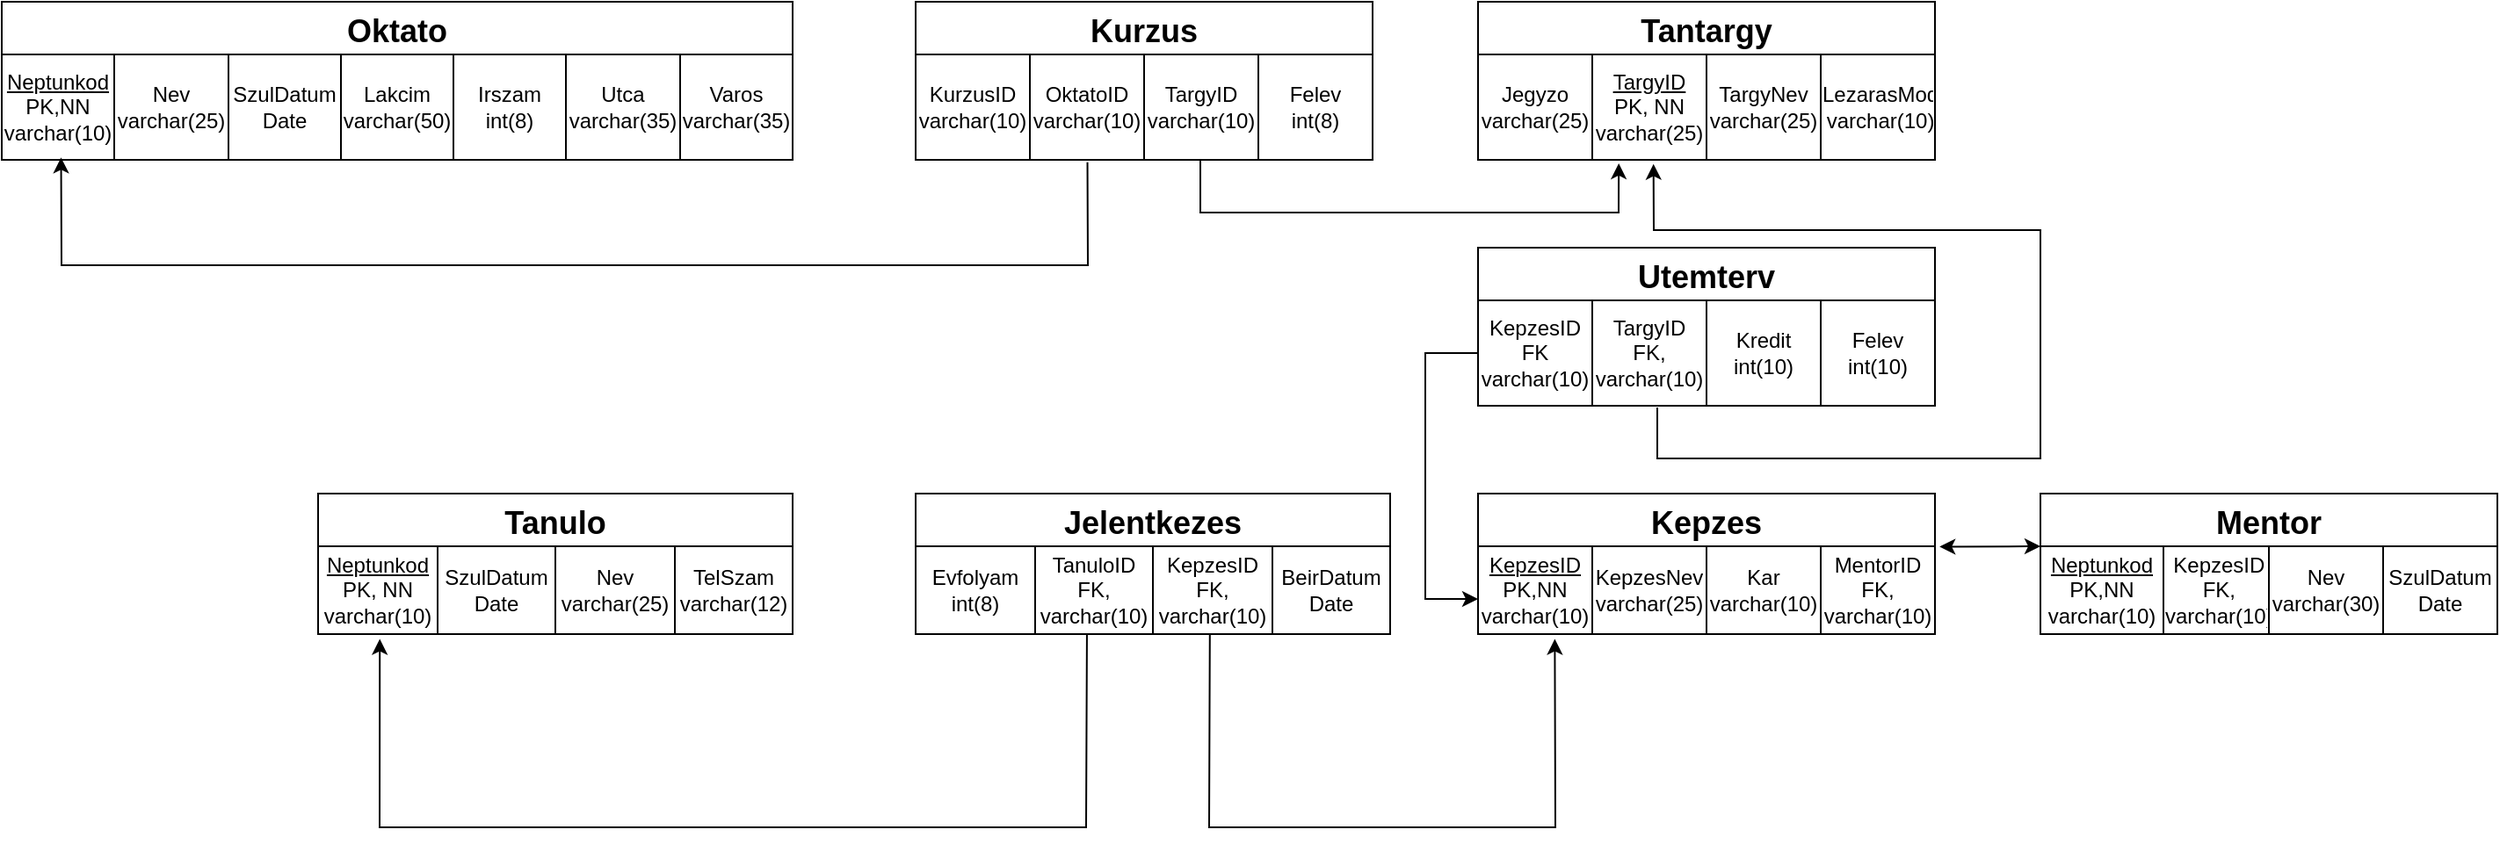 <mxfile version="24.8.8">
  <diagram name="1 oldal" id="Zkny08iMjBWawAZ-t5_4">
    <mxGraphModel dx="1167" dy="598" grid="1" gridSize="10" guides="1" tooltips="1" connect="1" arrows="1" fold="1" page="1" pageScale="1" pageWidth="1920" pageHeight="1200" math="0" shadow="0">
      <root>
        <mxCell id="0" />
        <mxCell id="1" parent="0" />
        <mxCell id="mQ0ELFFnczbYgJfdqgnJ-1" value="Tanulo" style="shape=table;startSize=30;container=1;collapsible=0;childLayout=tableLayout;fontStyle=1;fontSize=18;" parent="1" vertex="1">
          <mxGeometry x="260" y="810" width="270" height="80" as="geometry" />
        </mxCell>
        <mxCell id="mQ0ELFFnczbYgJfdqgnJ-2" value="" style="shape=tableRow;horizontal=0;startSize=0;swimlaneHead=0;swimlaneBody=0;strokeColor=inherit;top=0;left=0;bottom=0;right=0;collapsible=0;dropTarget=0;fillColor=none;points=[[0,0.5],[1,0.5]];portConstraint=eastwest;" parent="mQ0ELFFnczbYgJfdqgnJ-1" vertex="1">
          <mxGeometry y="30" width="270" height="50" as="geometry" />
        </mxCell>
        <mxCell id="mQ0ELFFnczbYgJfdqgnJ-3" value="&lt;div&gt;&lt;u&gt;Neptunkod&lt;/u&gt;&lt;/div&gt;&lt;div&gt;PK, NN varchar(10)&lt;br&gt;&lt;/div&gt;" style="shape=partialRectangle;html=1;whiteSpace=wrap;connectable=0;strokeColor=inherit;overflow=hidden;fillColor=none;top=0;left=0;bottom=0;right=0;pointerEvents=1;" parent="mQ0ELFFnczbYgJfdqgnJ-2" vertex="1">
          <mxGeometry width="68" height="50" as="geometry">
            <mxRectangle width="68" height="50" as="alternateBounds" />
          </mxGeometry>
        </mxCell>
        <mxCell id="mQ0ELFFnczbYgJfdqgnJ-4" value="&lt;div&gt;SzulDatum&lt;/div&gt;&lt;div&gt;Date&lt;br&gt;&lt;/div&gt;" style="shape=partialRectangle;html=1;whiteSpace=wrap;connectable=0;strokeColor=inherit;overflow=hidden;fillColor=none;top=0;left=0;bottom=0;right=0;pointerEvents=1;" parent="mQ0ELFFnczbYgJfdqgnJ-2" vertex="1">
          <mxGeometry x="68" width="67" height="50" as="geometry">
            <mxRectangle width="67" height="50" as="alternateBounds" />
          </mxGeometry>
        </mxCell>
        <mxCell id="mQ0ELFFnczbYgJfdqgnJ-5" value="&lt;div&gt;Nev&lt;/div&gt;varchar(25)" style="shape=partialRectangle;html=1;whiteSpace=wrap;connectable=0;strokeColor=inherit;overflow=hidden;fillColor=none;top=0;left=0;bottom=0;right=0;pointerEvents=1;" parent="mQ0ELFFnczbYgJfdqgnJ-2" vertex="1">
          <mxGeometry x="135" width="68" height="50" as="geometry">
            <mxRectangle width="68" height="50" as="alternateBounds" />
          </mxGeometry>
        </mxCell>
        <mxCell id="mQ0ELFFnczbYgJfdqgnJ-6" value="&lt;div&gt;TelSzam&lt;/div&gt;varchar(12)" style="shape=partialRectangle;html=1;whiteSpace=wrap;connectable=0;strokeColor=inherit;overflow=hidden;fillColor=none;top=0;left=0;bottom=0;right=0;pointerEvents=1;" parent="mQ0ELFFnczbYgJfdqgnJ-2" vertex="1">
          <mxGeometry x="203" width="67" height="50" as="geometry">
            <mxRectangle width="67" height="50" as="alternateBounds" />
          </mxGeometry>
        </mxCell>
        <mxCell id="mQ0ELFFnczbYgJfdqgnJ-7" value="Kepzes" style="shape=table;startSize=30;container=1;collapsible=0;childLayout=tableLayout;fontStyle=1;fontSize=18;" parent="1" vertex="1">
          <mxGeometry x="920" y="810" width="260" height="80" as="geometry" />
        </mxCell>
        <mxCell id="mQ0ELFFnczbYgJfdqgnJ-8" value="" style="shape=tableRow;horizontal=0;startSize=0;swimlaneHead=0;swimlaneBody=0;strokeColor=inherit;top=0;left=0;bottom=0;right=0;collapsible=0;dropTarget=0;fillColor=none;points=[[0,0.5],[1,0.5]];portConstraint=eastwest;" parent="mQ0ELFFnczbYgJfdqgnJ-7" vertex="1">
          <mxGeometry y="30" width="260" height="50" as="geometry" />
        </mxCell>
        <mxCell id="mQ0ELFFnczbYgJfdqgnJ-9" value="&lt;div&gt;&lt;u&gt;KepzesID&lt;/u&gt;&lt;/div&gt;&lt;div&gt;PK,NN&lt;/div&gt;&lt;div&gt;varchar(10)&lt;br&gt;&lt;/div&gt;" style="shape=partialRectangle;html=1;whiteSpace=wrap;connectable=0;strokeColor=inherit;overflow=hidden;fillColor=none;top=0;left=0;bottom=0;right=0;pointerEvents=1;" parent="mQ0ELFFnczbYgJfdqgnJ-8" vertex="1">
          <mxGeometry width="65" height="50" as="geometry">
            <mxRectangle width="65" height="50" as="alternateBounds" />
          </mxGeometry>
        </mxCell>
        <mxCell id="mQ0ELFFnczbYgJfdqgnJ-10" value="&lt;div&gt;KepzesNev&lt;/div&gt;varchar(25)" style="shape=partialRectangle;html=1;whiteSpace=wrap;connectable=0;strokeColor=inherit;overflow=hidden;fillColor=none;top=0;left=0;bottom=0;right=0;pointerEvents=1;" parent="mQ0ELFFnczbYgJfdqgnJ-8" vertex="1">
          <mxGeometry x="65" width="65" height="50" as="geometry">
            <mxRectangle width="65" height="50" as="alternateBounds" />
          </mxGeometry>
        </mxCell>
        <mxCell id="mQ0ELFFnczbYgJfdqgnJ-11" value="&lt;div&gt;Kar&lt;/div&gt;varchar(10)" style="shape=partialRectangle;html=1;whiteSpace=wrap;connectable=0;strokeColor=inherit;overflow=hidden;fillColor=none;top=0;left=0;bottom=0;right=0;pointerEvents=1;" parent="mQ0ELFFnczbYgJfdqgnJ-8" vertex="1">
          <mxGeometry x="130" width="65" height="50" as="geometry">
            <mxRectangle width="65" height="50" as="alternateBounds" />
          </mxGeometry>
        </mxCell>
        <mxCell id="mQ0ELFFnczbYgJfdqgnJ-12" value="&lt;div&gt;MentorID&lt;/div&gt;&lt;div&gt;FK,&lt;br&gt;&lt;/div&gt;varchar(10)" style="shape=partialRectangle;html=1;whiteSpace=wrap;connectable=0;strokeColor=inherit;overflow=hidden;fillColor=none;top=0;left=0;bottom=0;right=0;pointerEvents=1;" parent="mQ0ELFFnczbYgJfdqgnJ-8" vertex="1">
          <mxGeometry x="195" width="65" height="50" as="geometry">
            <mxRectangle width="65" height="50" as="alternateBounds" />
          </mxGeometry>
        </mxCell>
        <mxCell id="mQ0ELFFnczbYgJfdqgnJ-13" value="Jelentkezes" style="shape=table;startSize=30;container=1;collapsible=0;childLayout=tableLayout;fontSize=18;fontStyle=1" parent="1" vertex="1">
          <mxGeometry x="600" y="810" width="270" height="80" as="geometry" />
        </mxCell>
        <mxCell id="mQ0ELFFnczbYgJfdqgnJ-14" value="" style="shape=tableRow;horizontal=0;startSize=0;swimlaneHead=0;swimlaneBody=0;strokeColor=inherit;top=0;left=0;bottom=0;right=0;collapsible=0;dropTarget=0;fillColor=none;points=[[0,0.5],[1,0.5]];portConstraint=eastwest;" parent="mQ0ELFFnczbYgJfdqgnJ-13" vertex="1">
          <mxGeometry y="30" width="270" height="50" as="geometry" />
        </mxCell>
        <mxCell id="mQ0ELFFnczbYgJfdqgnJ-15" value="&lt;div&gt;Evfolyam&lt;/div&gt;&lt;div&gt;int(8)&lt;br&gt;&lt;/div&gt;" style="shape=partialRectangle;html=1;whiteSpace=wrap;connectable=0;strokeColor=inherit;overflow=hidden;fillColor=none;top=0;left=0;bottom=0;right=0;pointerEvents=1;" parent="mQ0ELFFnczbYgJfdqgnJ-14" vertex="1">
          <mxGeometry width="68" height="50" as="geometry">
            <mxRectangle width="68" height="50" as="alternateBounds" />
          </mxGeometry>
        </mxCell>
        <mxCell id="mQ0ELFFnczbYgJfdqgnJ-16" value="&lt;div&gt;TanuloID&lt;/div&gt;FK, varchar(10)" style="shape=partialRectangle;html=1;whiteSpace=wrap;connectable=0;strokeColor=inherit;overflow=hidden;fillColor=none;top=0;left=0;bottom=0;right=0;pointerEvents=1;" parent="mQ0ELFFnczbYgJfdqgnJ-14" vertex="1">
          <mxGeometry x="68" width="67" height="50" as="geometry">
            <mxRectangle width="67" height="50" as="alternateBounds" />
          </mxGeometry>
        </mxCell>
        <mxCell id="mQ0ELFFnczbYgJfdqgnJ-17" value="&lt;div&gt;KepzesID&lt;/div&gt;&lt;div&gt;FK, varchar(10)&lt;br&gt;&lt;/div&gt;" style="shape=partialRectangle;html=1;whiteSpace=wrap;connectable=0;strokeColor=inherit;overflow=hidden;fillColor=none;top=0;left=0;bottom=0;right=0;pointerEvents=1;" parent="mQ0ELFFnczbYgJfdqgnJ-14" vertex="1">
          <mxGeometry x="135" width="68" height="50" as="geometry">
            <mxRectangle width="68" height="50" as="alternateBounds" />
          </mxGeometry>
        </mxCell>
        <mxCell id="mQ0ELFFnczbYgJfdqgnJ-18" value="&lt;div&gt;BeirDatum&lt;/div&gt;Date" style="shape=partialRectangle;html=1;whiteSpace=wrap;connectable=0;strokeColor=inherit;overflow=hidden;fillColor=none;top=0;left=0;bottom=0;right=0;pointerEvents=1;" parent="mQ0ELFFnczbYgJfdqgnJ-14" vertex="1">
          <mxGeometry x="203" width="67" height="50" as="geometry">
            <mxRectangle width="67" height="50" as="alternateBounds" />
          </mxGeometry>
        </mxCell>
        <mxCell id="mQ0ELFFnczbYgJfdqgnJ-19" value="Mentor" style="shape=table;startSize=30;container=1;collapsible=0;childLayout=tableLayout;fontStyle=1;fontSize=18;" parent="1" vertex="1">
          <mxGeometry x="1240" y="810" width="260" height="80" as="geometry" />
        </mxCell>
        <mxCell id="mQ0ELFFnczbYgJfdqgnJ-20" value="" style="shape=tableRow;horizontal=0;startSize=0;swimlaneHead=0;swimlaneBody=0;strokeColor=inherit;top=0;left=0;bottom=0;right=0;collapsible=0;dropTarget=0;fillColor=none;points=[[0,0.5],[1,0.5]];portConstraint=eastwest;" parent="mQ0ELFFnczbYgJfdqgnJ-19" vertex="1">
          <mxGeometry y="30" width="260" height="50" as="geometry" />
        </mxCell>
        <mxCell id="mQ0ELFFnczbYgJfdqgnJ-21" value="&lt;div&gt;&lt;u&gt;Neptunkod&lt;/u&gt;&lt;/div&gt;&lt;div&gt;PK,NN&lt;/div&gt;&lt;div&gt;varchar(10)&lt;br&gt;&lt;/div&gt;" style="shape=partialRectangle;html=1;whiteSpace=wrap;connectable=0;strokeColor=inherit;overflow=hidden;fillColor=none;top=0;left=0;bottom=0;right=0;pointerEvents=1;" parent="mQ0ELFFnczbYgJfdqgnJ-20" vertex="1">
          <mxGeometry width="70" height="50" as="geometry">
            <mxRectangle width="70" height="50" as="alternateBounds" />
          </mxGeometry>
        </mxCell>
        <mxCell id="mQ0ELFFnczbYgJfdqgnJ-22" value="&lt;div&gt;KepzesID&lt;/div&gt;FK, varchar(10)" style="shape=partialRectangle;html=1;whiteSpace=wrap;connectable=0;strokeColor=inherit;overflow=hidden;fillColor=none;top=0;left=0;bottom=0;right=0;pointerEvents=1;" parent="mQ0ELFFnczbYgJfdqgnJ-20" vertex="1">
          <mxGeometry x="70" width="60" height="50" as="geometry">
            <mxRectangle width="60" height="50" as="alternateBounds" />
          </mxGeometry>
        </mxCell>
        <mxCell id="mQ0ELFFnczbYgJfdqgnJ-23" value="&lt;div&gt;Nev&lt;/div&gt;varchar(30)" style="shape=partialRectangle;html=1;whiteSpace=wrap;connectable=0;strokeColor=inherit;overflow=hidden;fillColor=none;top=0;left=0;bottom=0;right=0;pointerEvents=1;" parent="mQ0ELFFnczbYgJfdqgnJ-20" vertex="1">
          <mxGeometry x="130" width="65" height="50" as="geometry">
            <mxRectangle width="65" height="50" as="alternateBounds" />
          </mxGeometry>
        </mxCell>
        <mxCell id="mQ0ELFFnczbYgJfdqgnJ-24" value="SzulDatum&lt;br&gt;Date" style="shape=partialRectangle;html=1;whiteSpace=wrap;connectable=0;strokeColor=inherit;overflow=hidden;fillColor=none;top=0;left=0;bottom=0;right=0;pointerEvents=1;" parent="mQ0ELFFnczbYgJfdqgnJ-20" vertex="1">
          <mxGeometry x="195" width="65" height="50" as="geometry">
            <mxRectangle width="65" height="50" as="alternateBounds" />
          </mxGeometry>
        </mxCell>
        <mxCell id="mQ0ELFFnczbYgJfdqgnJ-25" value="Utemterv" style="shape=table;startSize=30;container=1;collapsible=0;childLayout=tableLayout;fontStyle=1;fontSize=18;" parent="1" vertex="1">
          <mxGeometry x="920" y="670" width="260" height="90" as="geometry" />
        </mxCell>
        <mxCell id="mQ0ELFFnczbYgJfdqgnJ-26" value="" style="shape=tableRow;horizontal=0;startSize=0;swimlaneHead=0;swimlaneBody=0;strokeColor=inherit;top=0;left=0;bottom=0;right=0;collapsible=0;dropTarget=0;fillColor=none;points=[[0,0.5],[1,0.5]];portConstraint=eastwest;" parent="mQ0ELFFnczbYgJfdqgnJ-25" vertex="1">
          <mxGeometry y="30" width="260" height="60" as="geometry" />
        </mxCell>
        <mxCell id="mQ0ELFFnczbYgJfdqgnJ-27" value="&lt;div&gt;KepzesID&lt;/div&gt;&lt;div&gt;FK&lt;br&gt;&lt;/div&gt;varchar(10)" style="shape=partialRectangle;html=1;whiteSpace=wrap;connectable=0;strokeColor=inherit;overflow=hidden;fillColor=none;top=0;left=0;bottom=0;right=0;pointerEvents=1;" parent="mQ0ELFFnczbYgJfdqgnJ-26" vertex="1">
          <mxGeometry width="65" height="60" as="geometry">
            <mxRectangle width="65" height="60" as="alternateBounds" />
          </mxGeometry>
        </mxCell>
        <mxCell id="mQ0ELFFnczbYgJfdqgnJ-28" value="&lt;div&gt;TargyID&lt;/div&gt;&lt;div&gt;FK,&lt;/div&gt;&lt;div&gt;varchar(10)&lt;br&gt;&lt;/div&gt;" style="shape=partialRectangle;html=1;whiteSpace=wrap;connectable=0;strokeColor=inherit;overflow=hidden;fillColor=none;top=0;left=0;bottom=0;right=0;pointerEvents=1;" parent="mQ0ELFFnczbYgJfdqgnJ-26" vertex="1">
          <mxGeometry x="65" width="65" height="60" as="geometry">
            <mxRectangle width="65" height="60" as="alternateBounds" />
          </mxGeometry>
        </mxCell>
        <mxCell id="mQ0ELFFnczbYgJfdqgnJ-29" value="&lt;div&gt;Kredit&lt;/div&gt;int(10)" style="shape=partialRectangle;html=1;whiteSpace=wrap;connectable=0;strokeColor=inherit;overflow=hidden;fillColor=none;top=0;left=0;bottom=0;right=0;pointerEvents=1;" parent="mQ0ELFFnczbYgJfdqgnJ-26" vertex="1">
          <mxGeometry x="130" width="65" height="60" as="geometry">
            <mxRectangle width="65" height="60" as="alternateBounds" />
          </mxGeometry>
        </mxCell>
        <mxCell id="mQ0ELFFnczbYgJfdqgnJ-30" value="&lt;div&gt;Felev&lt;/div&gt;int(10)" style="shape=partialRectangle;html=1;whiteSpace=wrap;connectable=0;strokeColor=inherit;overflow=hidden;fillColor=none;top=0;left=0;bottom=0;right=0;pointerEvents=1;" parent="mQ0ELFFnczbYgJfdqgnJ-26" vertex="1">
          <mxGeometry x="195" width="65" height="60" as="geometry">
            <mxRectangle width="65" height="60" as="alternateBounds" />
          </mxGeometry>
        </mxCell>
        <mxCell id="mQ0ELFFnczbYgJfdqgnJ-31" value="Tantargy" style="shape=table;startSize=30;container=1;collapsible=0;childLayout=tableLayout;fontSize=18;fontStyle=1" parent="1" vertex="1">
          <mxGeometry x="920" y="530" width="260" height="90" as="geometry" />
        </mxCell>
        <mxCell id="mQ0ELFFnczbYgJfdqgnJ-32" value="" style="shape=tableRow;horizontal=0;startSize=0;swimlaneHead=0;swimlaneBody=0;strokeColor=inherit;top=0;left=0;bottom=0;right=0;collapsible=0;dropTarget=0;fillColor=none;points=[[0,0.5],[1,0.5]];portConstraint=eastwest;" parent="mQ0ELFFnczbYgJfdqgnJ-31" vertex="1">
          <mxGeometry y="30" width="260" height="60" as="geometry" />
        </mxCell>
        <mxCell id="mQ0ELFFnczbYgJfdqgnJ-33" value="&lt;div&gt;Jegyzo&lt;/div&gt;varchar(25)" style="shape=partialRectangle;html=1;whiteSpace=wrap;connectable=0;strokeColor=inherit;overflow=hidden;fillColor=none;top=0;left=0;bottom=0;right=0;pointerEvents=1;" parent="mQ0ELFFnczbYgJfdqgnJ-32" vertex="1">
          <mxGeometry width="65" height="60" as="geometry">
            <mxRectangle width="65" height="60" as="alternateBounds" />
          </mxGeometry>
        </mxCell>
        <mxCell id="mQ0ELFFnczbYgJfdqgnJ-34" value="&lt;div&gt;&lt;u&gt;TargyID&lt;/u&gt;&lt;/div&gt;&lt;div&gt;PK, NN&lt;/div&gt;&lt;div&gt;varchar(25)&lt;br&gt;&lt;/div&gt;" style="shape=partialRectangle;html=1;whiteSpace=wrap;connectable=0;strokeColor=inherit;overflow=hidden;fillColor=none;top=0;left=0;bottom=0;right=0;pointerEvents=1;" parent="mQ0ELFFnczbYgJfdqgnJ-32" vertex="1">
          <mxGeometry x="65" width="65" height="60" as="geometry">
            <mxRectangle width="65" height="60" as="alternateBounds" />
          </mxGeometry>
        </mxCell>
        <mxCell id="mQ0ELFFnczbYgJfdqgnJ-35" value="&lt;div&gt;TargyNev&lt;/div&gt;varchar(25)" style="shape=partialRectangle;html=1;whiteSpace=wrap;connectable=0;strokeColor=inherit;overflow=hidden;fillColor=none;top=0;left=0;bottom=0;right=0;pointerEvents=1;" parent="mQ0ELFFnczbYgJfdqgnJ-32" vertex="1">
          <mxGeometry x="130" width="65" height="60" as="geometry">
            <mxRectangle width="65" height="60" as="alternateBounds" />
          </mxGeometry>
        </mxCell>
        <mxCell id="mQ0ELFFnczbYgJfdqgnJ-36" value="&lt;div&gt;LezarasMod&lt;/div&gt;varchar(10)" style="shape=partialRectangle;html=1;whiteSpace=wrap;connectable=0;strokeColor=inherit;overflow=hidden;fillColor=none;top=0;left=0;bottom=0;right=0;pointerEvents=1;" parent="mQ0ELFFnczbYgJfdqgnJ-32" vertex="1">
          <mxGeometry x="195" width="65" height="60" as="geometry">
            <mxRectangle width="65" height="60" as="alternateBounds" />
          </mxGeometry>
        </mxCell>
        <mxCell id="mQ0ELFFnczbYgJfdqgnJ-37" value="Kurzus" style="shape=table;startSize=30;container=1;collapsible=0;childLayout=tableLayout;fontSize=18;fontStyle=1" parent="1" vertex="1">
          <mxGeometry x="600" y="530" width="260" height="90" as="geometry" />
        </mxCell>
        <mxCell id="mQ0ELFFnczbYgJfdqgnJ-38" value="" style="shape=tableRow;horizontal=0;startSize=0;swimlaneHead=0;swimlaneBody=0;strokeColor=inherit;top=0;left=0;bottom=0;right=0;collapsible=0;dropTarget=0;fillColor=none;points=[[0,0.5],[1,0.5]];portConstraint=eastwest;" parent="mQ0ELFFnczbYgJfdqgnJ-37" vertex="1">
          <mxGeometry y="30" width="260" height="60" as="geometry" />
        </mxCell>
        <mxCell id="mQ0ELFFnczbYgJfdqgnJ-39" value="&lt;div&gt;KurzusID&lt;/div&gt;varchar(10)" style="shape=partialRectangle;html=1;whiteSpace=wrap;connectable=0;strokeColor=inherit;overflow=hidden;fillColor=none;top=0;left=0;bottom=0;right=0;pointerEvents=1;" parent="mQ0ELFFnczbYgJfdqgnJ-38" vertex="1">
          <mxGeometry width="65" height="60" as="geometry">
            <mxRectangle width="65" height="60" as="alternateBounds" />
          </mxGeometry>
        </mxCell>
        <mxCell id="mQ0ELFFnczbYgJfdqgnJ-40" value="&lt;div&gt;OktatoID&lt;/div&gt;varchar(10)" style="shape=partialRectangle;html=1;whiteSpace=wrap;connectable=0;strokeColor=inherit;overflow=hidden;fillColor=none;top=0;left=0;bottom=0;right=0;pointerEvents=1;" parent="mQ0ELFFnczbYgJfdqgnJ-38" vertex="1">
          <mxGeometry x="65" width="65" height="60" as="geometry">
            <mxRectangle width="65" height="60" as="alternateBounds" />
          </mxGeometry>
        </mxCell>
        <mxCell id="mQ0ELFFnczbYgJfdqgnJ-41" value="&lt;div&gt;TargyID&lt;/div&gt;varchar(10)" style="shape=partialRectangle;html=1;whiteSpace=wrap;connectable=0;strokeColor=inherit;overflow=hidden;fillColor=none;top=0;left=0;bottom=0;right=0;pointerEvents=1;" parent="mQ0ELFFnczbYgJfdqgnJ-38" vertex="1">
          <mxGeometry x="130" width="65" height="60" as="geometry">
            <mxRectangle width="65" height="60" as="alternateBounds" />
          </mxGeometry>
        </mxCell>
        <mxCell id="mQ0ELFFnczbYgJfdqgnJ-42" value="&lt;div&gt;Felev&lt;/div&gt;int(8)" style="shape=partialRectangle;html=1;whiteSpace=wrap;connectable=0;strokeColor=inherit;overflow=hidden;fillColor=none;top=0;left=0;bottom=0;right=0;pointerEvents=1;" parent="mQ0ELFFnczbYgJfdqgnJ-38" vertex="1">
          <mxGeometry x="195" width="65" height="60" as="geometry">
            <mxRectangle width="65" height="60" as="alternateBounds" />
          </mxGeometry>
        </mxCell>
        <mxCell id="mQ0ELFFnczbYgJfdqgnJ-49" value="Oktato" style="shape=table;startSize=30;container=1;collapsible=0;childLayout=tableLayout;fontStyle=1;fontSize=18;" parent="1" vertex="1">
          <mxGeometry x="80" y="530" width="450" height="90" as="geometry" />
        </mxCell>
        <mxCell id="mQ0ELFFnczbYgJfdqgnJ-50" value="" style="shape=tableRow;horizontal=0;startSize=0;swimlaneHead=0;swimlaneBody=0;strokeColor=inherit;top=0;left=0;bottom=0;right=0;collapsible=0;dropTarget=0;fillColor=none;points=[[0,0.5],[1,0.5]];portConstraint=eastwest;" parent="mQ0ELFFnczbYgJfdqgnJ-49" vertex="1">
          <mxGeometry y="30" width="450" height="60" as="geometry" />
        </mxCell>
        <mxCell id="mQ0ELFFnczbYgJfdqgnJ-51" value="&lt;div&gt;&lt;u&gt;Neptunkod&lt;/u&gt;&lt;/div&gt;&lt;div&gt;PK,NN&lt;/div&gt;&lt;div&gt;varchar(10)&lt;br&gt;&lt;/div&gt;" style="shape=partialRectangle;html=1;whiteSpace=wrap;connectable=0;strokeColor=inherit;overflow=hidden;fillColor=none;top=0;left=0;bottom=0;right=0;pointerEvents=1;" parent="mQ0ELFFnczbYgJfdqgnJ-50" vertex="1">
          <mxGeometry width="64" height="60" as="geometry">
            <mxRectangle width="64" height="60" as="alternateBounds" />
          </mxGeometry>
        </mxCell>
        <mxCell id="mQ0ELFFnczbYgJfdqgnJ-52" value="&lt;div&gt;Nev&lt;/div&gt;varchar(25)" style="shape=partialRectangle;html=1;whiteSpace=wrap;connectable=0;strokeColor=inherit;overflow=hidden;fillColor=none;top=0;left=0;bottom=0;right=0;pointerEvents=1;" parent="mQ0ELFFnczbYgJfdqgnJ-50" vertex="1">
          <mxGeometry x="64" width="65" height="60" as="geometry">
            <mxRectangle width="65" height="60" as="alternateBounds" />
          </mxGeometry>
        </mxCell>
        <mxCell id="mQ0ELFFnczbYgJfdqgnJ-53" value="&lt;div&gt;SzulDatum&lt;/div&gt;Date" style="shape=partialRectangle;html=1;whiteSpace=wrap;connectable=0;strokeColor=inherit;overflow=hidden;fillColor=none;top=0;left=0;bottom=0;right=0;pointerEvents=1;" parent="mQ0ELFFnczbYgJfdqgnJ-50" vertex="1">
          <mxGeometry x="129" width="64" height="60" as="geometry">
            <mxRectangle width="64" height="60" as="alternateBounds" />
          </mxGeometry>
        </mxCell>
        <mxCell id="mQ0ELFFnczbYgJfdqgnJ-54" value="&lt;div&gt;Lakcim&lt;/div&gt;varchar(50)" style="shape=partialRectangle;html=1;whiteSpace=wrap;connectable=0;strokeColor=inherit;overflow=hidden;fillColor=none;top=0;left=0;bottom=0;right=0;pointerEvents=1;" parent="mQ0ELFFnczbYgJfdqgnJ-50" vertex="1">
          <mxGeometry x="193" width="64" height="60" as="geometry">
            <mxRectangle width="64" height="60" as="alternateBounds" />
          </mxGeometry>
        </mxCell>
        <mxCell id="mQ0ELFFnczbYgJfdqgnJ-55" value="&lt;div&gt;Irszam&lt;/div&gt;int(8)" style="shape=partialRectangle;html=1;whiteSpace=wrap;connectable=0;strokeColor=inherit;overflow=hidden;fillColor=none;top=0;left=0;bottom=0;right=0;pointerEvents=1;" parent="mQ0ELFFnczbYgJfdqgnJ-50" vertex="1">
          <mxGeometry x="257" width="64" height="60" as="geometry">
            <mxRectangle width="64" height="60" as="alternateBounds" />
          </mxGeometry>
        </mxCell>
        <mxCell id="mQ0ELFFnczbYgJfdqgnJ-56" value="&lt;div&gt;Utca&lt;/div&gt;varchar(35)" style="shape=partialRectangle;html=1;whiteSpace=wrap;connectable=0;strokeColor=inherit;overflow=hidden;fillColor=none;top=0;left=0;bottom=0;right=0;pointerEvents=1;" parent="mQ0ELFFnczbYgJfdqgnJ-50" vertex="1">
          <mxGeometry x="321" width="65" height="60" as="geometry">
            <mxRectangle width="65" height="60" as="alternateBounds" />
          </mxGeometry>
        </mxCell>
        <mxCell id="mQ0ELFFnczbYgJfdqgnJ-57" value="&lt;div&gt;Varos&lt;/div&gt;varchar(35)" style="shape=partialRectangle;html=1;whiteSpace=wrap;connectable=0;strokeColor=inherit;overflow=hidden;fillColor=none;top=0;left=0;bottom=0;right=0;pointerEvents=1;" parent="mQ0ELFFnczbYgJfdqgnJ-50" vertex="1">
          <mxGeometry x="386" width="64" height="60" as="geometry">
            <mxRectangle width="64" height="60" as="alternateBounds" />
          </mxGeometry>
        </mxCell>
        <mxCell id="mQ0ELFFnczbYgJfdqgnJ-58" value="" style="endArrow=classic;html=1;rounded=0;exitX=0.361;exitY=1.005;exitDx=0;exitDy=0;exitPerimeter=0;entryX=0.13;entryY=1.055;entryDx=0;entryDy=0;entryPerimeter=0;" parent="1" source="mQ0ELFFnczbYgJfdqgnJ-14" target="mQ0ELFFnczbYgJfdqgnJ-2" edge="1">
          <mxGeometry width="50" height="50" relative="1" as="geometry">
            <mxPoint x="690" y="920" as="sourcePoint" />
            <mxPoint x="380" y="950" as="targetPoint" />
            <Array as="points">
              <mxPoint x="697" y="1000" />
              <mxPoint x="295" y="1000" />
            </Array>
          </mxGeometry>
        </mxCell>
        <mxCell id="mQ0ELFFnczbYgJfdqgnJ-59" value="" style="endArrow=classic;html=1;rounded=0;exitX=0.62;exitY=1.005;exitDx=0;exitDy=0;exitPerimeter=0;entryX=0.168;entryY=1.055;entryDx=0;entryDy=0;entryPerimeter=0;" parent="1" source="mQ0ELFFnczbYgJfdqgnJ-14" target="mQ0ELFFnczbYgJfdqgnJ-8" edge="1">
          <mxGeometry width="50" height="50" relative="1" as="geometry">
            <mxPoint x="690" y="890" as="sourcePoint" />
            <mxPoint x="920" y="930" as="targetPoint" />
            <Array as="points">
              <mxPoint x="767" y="1000" />
              <mxPoint x="964" y="1000" />
            </Array>
          </mxGeometry>
        </mxCell>
        <mxCell id="mQ0ELFFnczbYgJfdqgnJ-60" value="" style="endArrow=classic;startArrow=classic;html=1;rounded=0;entryX=0;entryY=0;entryDx=0;entryDy=0;entryPerimeter=0;exitX=1.01;exitY=0.005;exitDx=0;exitDy=0;exitPerimeter=0;" parent="1" source="mQ0ELFFnczbYgJfdqgnJ-8" target="mQ0ELFFnczbYgJfdqgnJ-20" edge="1">
          <mxGeometry width="50" height="50" relative="1" as="geometry">
            <mxPoint x="1040" y="890" as="sourcePoint" />
            <mxPoint x="1090" y="840" as="targetPoint" />
          </mxGeometry>
        </mxCell>
        <mxCell id="mQ0ELFFnczbYgJfdqgnJ-62" value="" style="endArrow=classic;html=1;rounded=0;entryX=0.384;entryY=1.039;entryDx=0;entryDy=0;entryPerimeter=0;" parent="1" target="mQ0ELFFnczbYgJfdqgnJ-32" edge="1">
          <mxGeometry width="50" height="50" relative="1" as="geometry">
            <mxPoint x="1022" y="761" as="sourcePoint" />
            <mxPoint x="1020" y="640" as="targetPoint" />
            <Array as="points">
              <mxPoint x="1022" y="790" />
              <mxPoint x="1240" y="790" />
              <mxPoint x="1240" y="660" />
              <mxPoint x="1020" y="660" />
            </Array>
          </mxGeometry>
        </mxCell>
        <mxCell id="mQ0ELFFnczbYgJfdqgnJ-63" value="" style="endArrow=classic;html=1;rounded=0;entryX=0.308;entryY=1.033;entryDx=0;entryDy=0;entryPerimeter=0;" parent="1" target="mQ0ELFFnczbYgJfdqgnJ-32" edge="1">
          <mxGeometry width="50" height="50" relative="1" as="geometry">
            <mxPoint x="762" y="620" as="sourcePoint" />
            <mxPoint x="980" y="630" as="targetPoint" />
            <Array as="points">
              <mxPoint x="762" y="650" />
              <mxPoint x="1000" y="650" />
            </Array>
          </mxGeometry>
        </mxCell>
        <mxCell id="mQ0ELFFnczbYgJfdqgnJ-64" value="" style="endArrow=classic;html=1;rounded=0;exitX=0.376;exitY=1.022;exitDx=0;exitDy=0;exitPerimeter=0;entryX=0.075;entryY=0.978;entryDx=0;entryDy=0;entryPerimeter=0;" parent="1" source="mQ0ELFFnczbYgJfdqgnJ-38" target="mQ0ELFFnczbYgJfdqgnJ-50" edge="1">
          <mxGeometry width="50" height="50" relative="1" as="geometry">
            <mxPoint x="370" y="660" as="sourcePoint" />
            <mxPoint x="380" y="690" as="targetPoint" />
            <Array as="points">
              <mxPoint x="698" y="680" />
              <mxPoint x="114" y="680" />
            </Array>
          </mxGeometry>
        </mxCell>
        <mxCell id="GoKxPBRC_3EutKhLlu_w-1" value="" style="endArrow=classic;html=1;rounded=0;exitX=0;exitY=0.5;exitDx=0;exitDy=0;entryX=0;entryY=0.6;entryDx=0;entryDy=0;entryPerimeter=0;" edge="1" parent="1" source="mQ0ELFFnczbYgJfdqgnJ-26" target="mQ0ELFFnczbYgJfdqgnJ-8">
          <mxGeometry width="50" height="50" relative="1" as="geometry">
            <mxPoint x="770" y="760" as="sourcePoint" />
            <mxPoint x="900" y="860" as="targetPoint" />
            <Array as="points">
              <mxPoint x="890" y="730" />
              <mxPoint x="890" y="870" />
            </Array>
          </mxGeometry>
        </mxCell>
      </root>
    </mxGraphModel>
  </diagram>
</mxfile>
